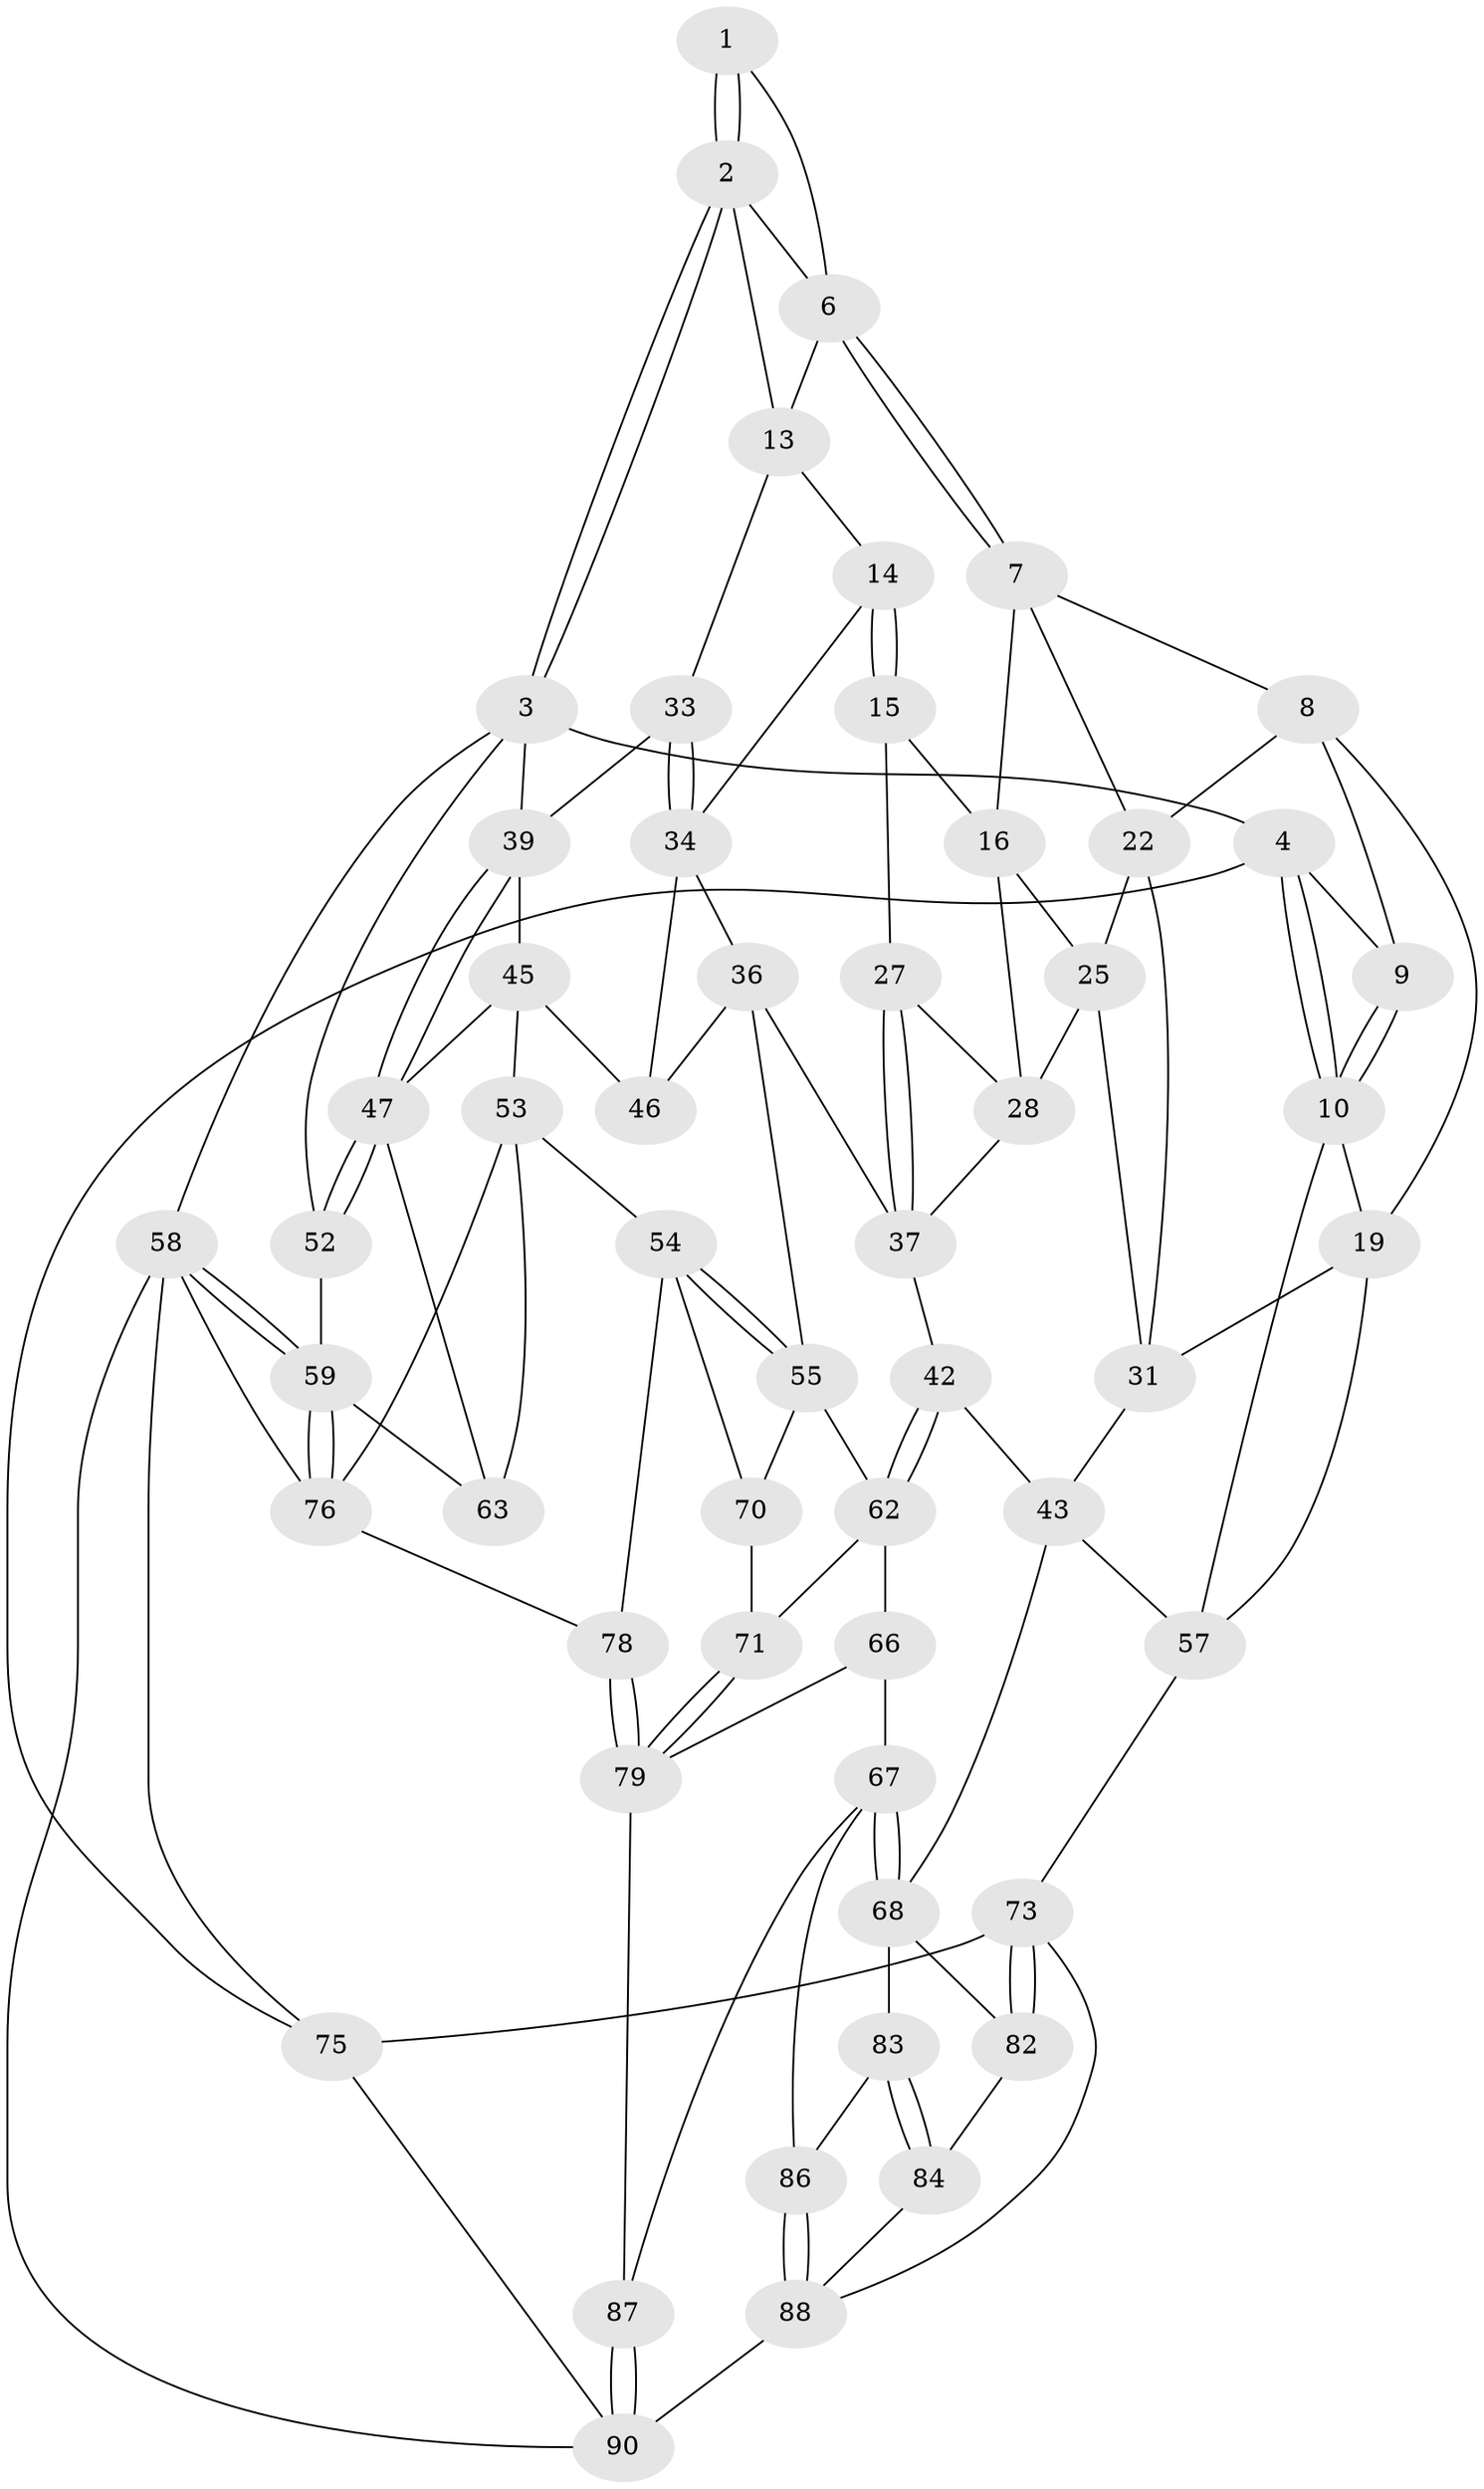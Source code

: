 // original degree distribution, {3: 0.021739130434782608, 6: 0.21739130434782608, 5: 0.5217391304347826, 4: 0.2391304347826087}
// Generated by graph-tools (version 1.1) at 2025/42/03/06/25 10:42:34]
// undirected, 55 vertices, 122 edges
graph export_dot {
graph [start="1"]
  node [color=gray90,style=filled];
  1 [pos="+0.40877454374632294+0"];
  2 [pos="+1+0",super="+12"];
  3 [pos="+1+0",super="+38"];
  4 [pos="+0+0",super="+5"];
  6 [pos="+0.40976486545057816+0",super="+11"];
  7 [pos="+0.36103653297348287+0.12170249009388526",super="+17"];
  8 [pos="+0.1283254225321643+0.19433731242204588",super="+18"];
  9 [pos="+0.11233108679814449+0.17032316809420492"];
  10 [pos="+0+0.006295902494735767",super="+20"];
  13 [pos="+0.6613189083742392+0.25946993149082087",super="+21"];
  14 [pos="+0.6337719258792663+0.28561245814067254",super="+32"];
  15 [pos="+0.42760005768015363+0.2493965632906518",super="+26"];
  16 [pos="+0.37759087329797575+0.19669354757124602",super="+24"];
  19 [pos="+0+0.41691222153918794",super="+50"];
  22 [pos="+0.1985938781984161+0.31575253108976864",super="+23"];
  25 [pos="+0.25194430016131764+0.3403829488927363",super="+30"];
  27 [pos="+0.43094802183097525+0.3755764882000043"];
  28 [pos="+0.3308964024629719+0.38640431229201094",super="+29"];
  31 [pos="+0.17677519734393515+0.4272725422348403",super="+44"];
  33 [pos="+0.8057065664544817+0.3017045634616808"];
  34 [pos="+0.6983092845850739+0.4421172200961662",super="+35"];
  36 [pos="+0.5500126488698146+0.4984096398862385",super="+51"];
  37 [pos="+0.47040937952848566+0.5042948659655163",super="+41"];
  39 [pos="+0.9123086855413887+0.403059781271293",super="+40"];
  42 [pos="+0.34290505352694645+0.5462937432623414"];
  43 [pos="+0.34157816257553203+0.5468822219279067",super="+56"];
  45 [pos="+0.7921291146299926+0.5130798953455827",super="+49"];
  46 [pos="+0.7627547832238135+0.5080726165018639"];
  47 [pos="+0.965837086139986+0.5492983250996116",super="+48"];
  52 [pos="+1+0.6417095381385356"];
  53 [pos="+0.709164159398721+0.6689158260247164",super="+64"];
  54 [pos="+0.6599571860038533+0.6600745844370023",super="+72"];
  55 [pos="+0.6117631810209726+0.6119742183892678",super="+61"];
  57 [pos="+0.13549238212405465+0.645947770613551",super="+69"];
  58 [pos="+1+1",super="+92"];
  59 [pos="+1+0.9209161151784335",super="+60"];
  62 [pos="+0.42693743562527325+0.6569703643410707",super="+65"];
  63 [pos="+0.8455549854182848+0.7831289472227748"];
  66 [pos="+0.33431052982247084+0.8030319260989964"];
  67 [pos="+0.2908158836023669+0.7907111139833984",super="+85"];
  68 [pos="+0.24297354447179162+0.7287728710054282",super="+81"];
  70 [pos="+0.5067686069149705+0.7512716109315912"];
  71 [pos="+0.4961304812406883+0.7623374229161793"];
  73 [pos="+0+0.6679335945193322",super="+74"];
  75 [pos="+0+1"];
  76 [pos="+0.6885716410972739+0.9584747378067625",super="+77"];
  78 [pos="+0.6463974098554155+0.9476635482034658"];
  79 [pos="+0.5274598544826952+0.8977045428794358",super="+80"];
  82 [pos="+0.12690026752881553+0.7784404155990553"];
  83 [pos="+0.13793574513443066+0.8860145203269987"];
  84 [pos="+0.05678823513458169+0.8889416666083733"];
  86 [pos="+0.1640293466078382+0.9036312062955862"];
  87 [pos="+0.2975624738183319+1"];
  88 [pos="+0.127334511549766+1",super="+89"];
  90 [pos="+0.28053343302531697+1",super="+91"];
  1 -- 2;
  1 -- 2;
  1 -- 6;
  2 -- 3;
  2 -- 3;
  2 -- 13;
  2 -- 6;
  3 -- 4;
  3 -- 58;
  3 -- 52;
  3 -- 39;
  4 -- 10;
  4 -- 10;
  4 -- 75;
  4 -- 9;
  6 -- 7;
  6 -- 7;
  6 -- 13;
  7 -- 8;
  7 -- 16;
  7 -- 22;
  8 -- 9;
  8 -- 19;
  8 -- 22;
  9 -- 10;
  9 -- 10;
  10 -- 19;
  10 -- 57;
  13 -- 14;
  13 -- 33;
  14 -- 15 [weight=2];
  14 -- 15;
  14 -- 34;
  15 -- 16;
  15 -- 27;
  16 -- 25;
  16 -- 28;
  19 -- 57;
  19 -- 31;
  22 -- 25;
  22 -- 31;
  25 -- 31;
  25 -- 28;
  27 -- 28;
  27 -- 37;
  27 -- 37;
  28 -- 37;
  31 -- 43;
  33 -- 34;
  33 -- 34;
  33 -- 39;
  34 -- 46;
  34 -- 36;
  36 -- 37;
  36 -- 46;
  36 -- 55;
  37 -- 42;
  39 -- 47;
  39 -- 47;
  39 -- 45;
  42 -- 43;
  42 -- 62;
  42 -- 62;
  43 -- 57;
  43 -- 68;
  45 -- 46;
  45 -- 53;
  45 -- 47;
  47 -- 52;
  47 -- 52;
  47 -- 63;
  52 -- 59;
  53 -- 54;
  53 -- 76;
  53 -- 63;
  54 -- 55;
  54 -- 55;
  54 -- 70;
  54 -- 78;
  55 -- 62;
  55 -- 70;
  57 -- 73;
  58 -- 59;
  58 -- 59;
  58 -- 75;
  58 -- 90;
  58 -- 76;
  59 -- 76;
  59 -- 76;
  59 -- 63;
  62 -- 66;
  62 -- 71;
  66 -- 67;
  66 -- 79;
  67 -- 68;
  67 -- 68;
  67 -- 86;
  67 -- 87;
  68 -- 82;
  68 -- 83;
  70 -- 71;
  71 -- 79;
  71 -- 79;
  73 -- 82;
  73 -- 82;
  73 -- 88;
  73 -- 75;
  75 -- 90;
  76 -- 78;
  78 -- 79;
  78 -- 79;
  79 -- 87;
  82 -- 84;
  83 -- 84;
  83 -- 84;
  83 -- 86;
  84 -- 88;
  86 -- 88;
  86 -- 88;
  87 -- 90;
  87 -- 90;
  88 -- 90;
}
